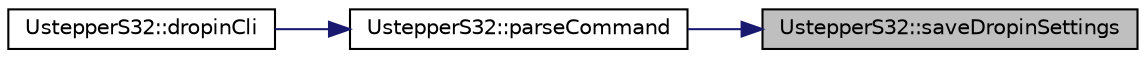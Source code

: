 digraph "UstepperS32::saveDropinSettings"
{
 // LATEX_PDF_SIZE
  edge [fontname="Helvetica",fontsize="10",labelfontname="Helvetica",labelfontsize="10"];
  node [fontname="Helvetica",fontsize="10",shape=record];
  rankdir="RL";
  Node1 [label="UstepperS32::saveDropinSettings",height=0.2,width=0.4,color="black", fillcolor="grey75", style="filled", fontcolor="black",tooltip=" "];
  Node1 -> Node2 [dir="back",color="midnightblue",fontsize="10",style="solid",fontname="Helvetica"];
  Node2 [label="UstepperS32::parseCommand",height=0.2,width=0.4,color="black", fillcolor="white", style="filled",URL="$classUstepperS32.html#ac188ef30bfddec87c6a3a82b25299154",tooltip="This method is used for the dropinCli to take in user commands."];
  Node2 -> Node3 [dir="back",color="midnightblue",fontsize="10",style="solid",fontname="Helvetica"];
  Node3 [label="UstepperS32::dropinCli",height=0.2,width=0.4,color="black", fillcolor="white", style="filled",URL="$classUstepperS32.html#a6266ace54357b5d78a9ad187d0a09e7c",tooltip="This method is used to tune Drop-in parameters. After tuning uStepper S, the parameters are saved in ..."];
}
